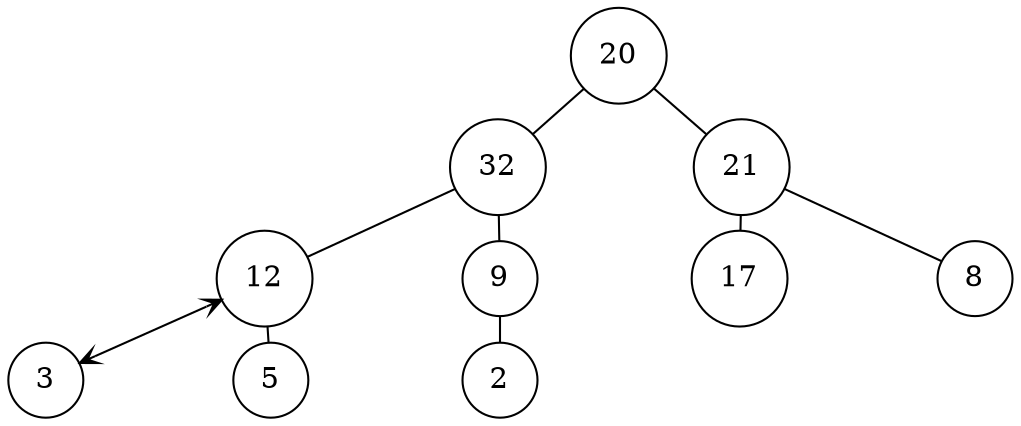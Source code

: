 digraph BT35 {
    nodesep=1;
    ranksep=0.1;
    margin=0;
    graph [ordering="out"]
    node [shape=circle];
    edge [arrowsize=0.8, arrowhead=none, arrowtail=none];
    20 -> 32;
    20 -> 21;
    32 -> 12;
    32 -> 9;
    21 -> 17;
    21 -> 8;
    12 -> 3 [arrowhead="vee", arrowtail="vee", dir="both"];
    12 -> 5;
    9 -> 2 [side="left"];
}